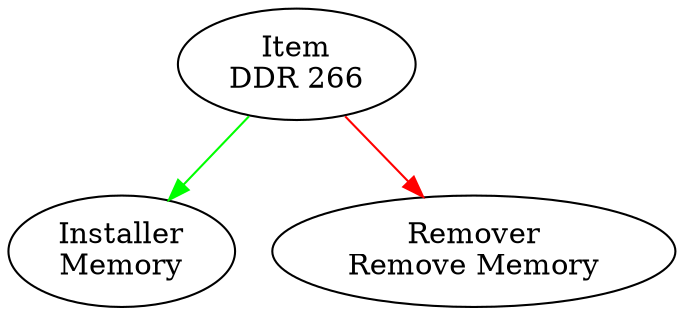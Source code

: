 digraph itemgraph {
"Item
DDR 266"->"Installer
Memory"[color=green];
"Item
DDR 266"->"Remover
Remove Memory"[color=red];
}
